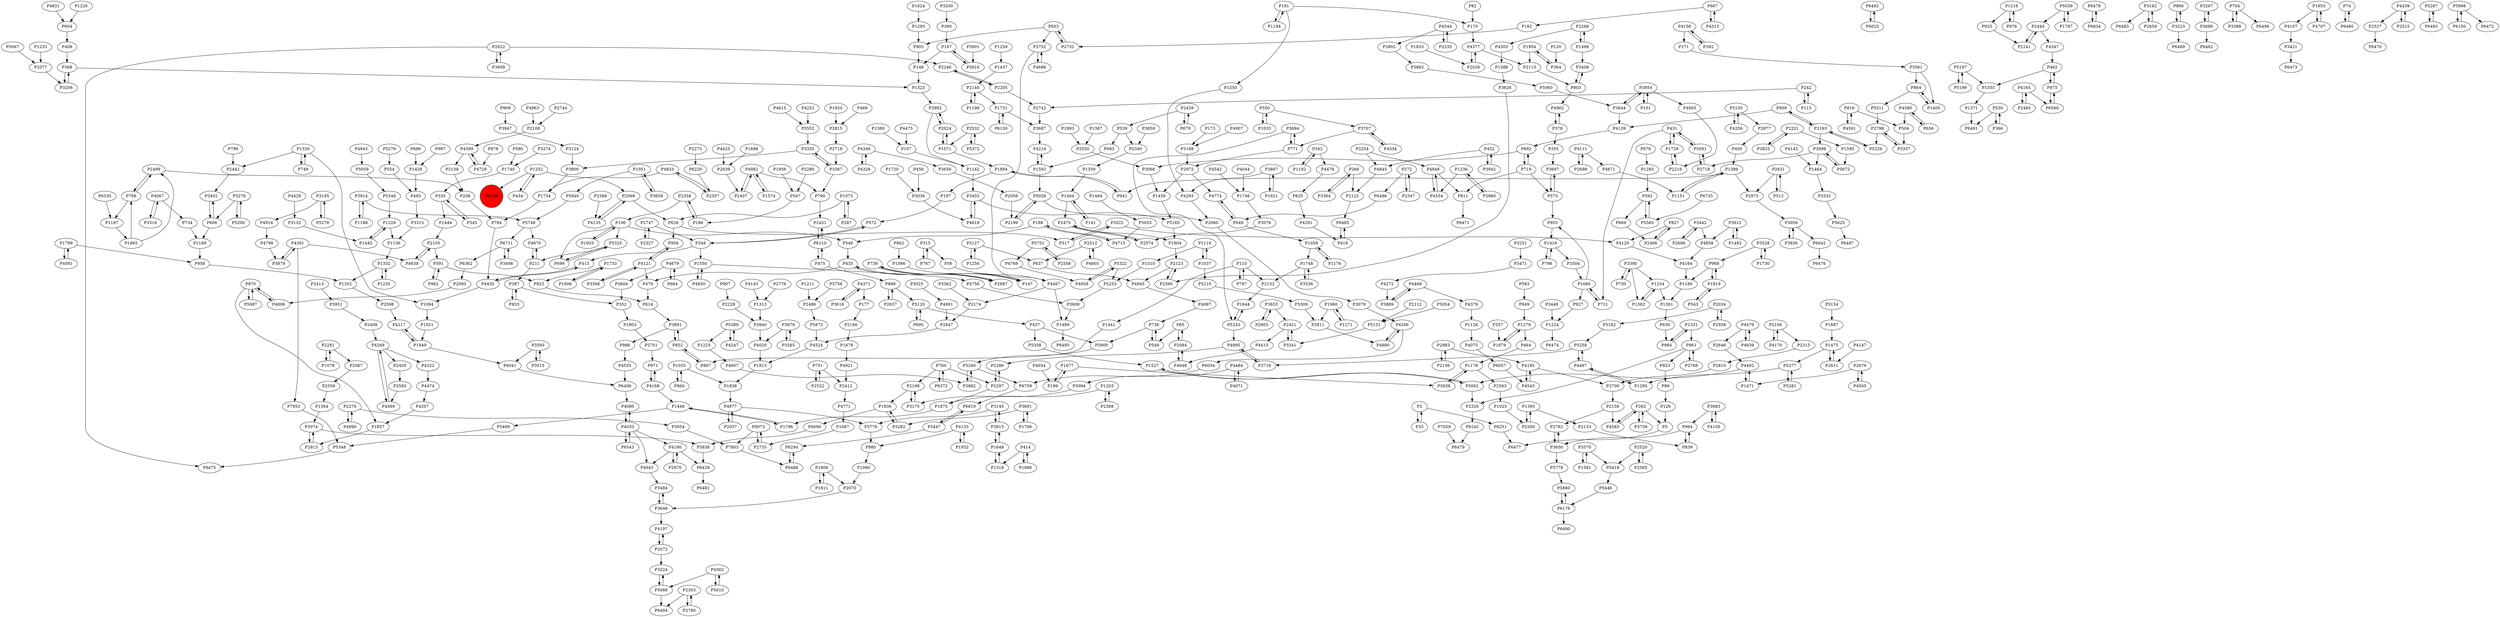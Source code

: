 digraph {
	P1428 -> P493
	P5873 -> P4524
	P1211 -> P2486
	P262 -> P4583
	P4133 -> P1932
	P1498 -> P3408
	P2093 -> P4006
	P1921 -> P1949
	P1648 -> P3815
	P2442 -> P3402
	P7659 -> P6479
	P968 -> P1180
	P591 -> P923
	P3188 -> P2972
	P4877 -> P2037
	P6642 -> P6476
	P4848 -> P811
	P5062 -> P1527
	P667 -> P182
	P2358 -> P100
	P3098 -> P1464
	P6492 -> P6025
	P1037 -> P5210
	P4962 -> P378
	P6110 -> P475
	P2802 -> P3883
	P2696 -> P3442
	P4067 -> P734
	P604 -> P408
	P2300 -> P1395
	P4143 -> P1313
	P5860 -> P6176
	P2780 -> P2303
	P2732 -> P933
	P355 -> P3697
	P1371 -> P6491
	P1203 -> P2368
	P3992 -> P2024
	P5197 -> P5199
	P5127 -> P637
	P4654 -> P199
	P4044 -> P1746
	P504 -> P3337
	P3958 -> P2622
	P4033 -> P6543
	P147 -> P739
	P5197 -> P1355
	P580 -> P1740
	P2327 -> P2747
	P939 -> P2193
	P387 -> P352
	P4272 -> P3889
	P907 -> P2228
	P816 -> P504
	P4111 -> P2698
	P5446 -> P6176
	P839 -> P994
	P357 -> P1679
	P4168 -> P971
	P3691 -> P3282
	P827 -> P4120
	P4033 -> P4180
	P4197 -> P2072
	P4478 -> P825
	P5940 -> P5748
	P6429 -> P6481
	P1252 -> P434
	P242 -> P115
	P2603 -> P3653
	P811 -> P6471
	P1256 -> P5127
	P33 -> P2
	P768 -> P1197
	P4399 -> P4729
	P4020 -> P1913
	P2141 -> P2445
	P1574 -> P4982
	P6130 -> P1731
	P3954 -> P101
	P6478 -> P6834
	P4425 -> P2639
	P2281 -> P2067
	P1448 -> P5499
	P1279 -> P1679
	P6372 -> P760
	P2297 -> P1875
	P3648 -> P4197
	P1234 -> P1381
	P2700 -> P2158
	P4391 -> P4638
	P1746 -> P3076
	P6110 -> P2451
	P3716 -> P4995
	P2084 -> P65
	P6034 -> P6759
	P2276 -> P4990
	P2072 -> P4197
	P7803 -> P6488
	P3162 -> P6483
	P905 -> P148
	P4349 -> P3656
	P5154 -> P1687
	P4544 -> P2802
	P2522 -> P751
	P5325 -> P699
	P4222 -> P4474
	P2254 -> P4845
	P4033 -> P4943
	P6330 -> P1197
	P2303 -> P2780
	P2679 -> P4505
	P530 -> P366
	P970 -> P5087
	P2512 -> P4605
	P3883 -> P5060
	P816 -> P4591
	P5260 -> P6759
	P2056 -> P2199
	P335 -> P1444
	P760 -> P2198
	P547 -> P186
	P368 -> P1323
	P1119 -> P1037
	P5039 -> P1787
	P493 -> P3315
	P799 -> P2442
	P4479 -> P4639
	P751 -> P2522
	P1731 -> P6130
	P1331 -> P984
	P3367 -> P790
	P5087 -> P970
	P1355 -> P1371
	P1389 -> P1151
	P866 -> P3223
	P2439 -> P539
	P4858 -> P4164
	P1404 -> P141
	P3267 -> P3680
	P5199 -> P5197
	P408 -> P368
	P4715 -> P188
	P2070 -> P3648
	P1678 -> P4921
	P2762 -> P3650
	P3223 -> P6489
	P3951 -> P2408
	P4371 -> P3616
	P1142 -> P3455
	P1894 -> P941
	P1234 -> P1382
	P4833 -> P1734
	P100 -> P546
	P875 -> P462
	P2221 -> P1595
	P2072 -> P3224
	P1235 -> P1332
	P3282 -> P1836
	P4121 -> P479
	P1581 -> P3570
	P3776 -> P980
	P4583 -> P262
	P1489 -> P6495
	P827 -> P2466
	P3022 -> P4120
	P3276 -> P5200
	P199 -> P1677
	P1965 -> P768
	P348 -> P1550
	P1437 -> P2140
	P2499 -> P768
	P5026 -> P2060
	P549 -> P736
	P971 -> P4168
	P554 -> P493
	P3504 -> P1680
	P2622 -> P6475
	P5060 -> P3644
	P414 -> P1318
	P1416 -> P3504
	P5748 -> P4670
	P1886 -> P414
	P3195 -> P4914
	P3402 -> P606
	P3914 -> P1188
	P4217 -> P1949
	P1493 -> P3612
	P1731 -> P3687
	P5120 -> P437
	P431 -> P1729
	P5258 -> P3716
	P2123 -> P4945
	P719 -> P573
	P2303 -> P6494
	P5088 -> P6494
	P4349 -> P4326
	P2532 -> P5372
	P4845 -> P2122
	P126 -> P5
	P4165 -> P2483
	P1706 -> P3691
	P1188 -> P3914
	P4120 -> P4164
	P5838 -> P6429
	P5258 -> P4497
	P994 -> P3650
	P4256 -> P5105
	P2198 -> P1836
	P875 -> P6560
	P5243 -> P1644
	P704 -> P3388
	P1295 -> P4497
	P65 -> P549
	P3691 -> P1706
	P861 -> P2326
	P6759 -> P6619
	P3421 -> P6473
	P984 -> P1331
	P3447 -> P6294
	P4997 -> P736
	P2631 -> P2973
	P3738 -> P262
	P1808 -> P1811
	P2390 -> P2123
	P4266 -> P6034
	P89 -> P126
	P1960 -> P1271
	P378 -> P4962
	P4347 -> P462
	P1679 -> P1279
	P3942 -> P452
	P4214 -> P1592
	P867 -> P852
	P955 -> P1416
	P1071 -> P1894
	P3992 -> P1142
	P4269 -> P4569
	P4475 -> P107
	P110 -> P1441
	P5418 -> P5446
	P5348 -> P6475
	P5748 -> P6711
	P4798 -> P3879
	P74 -> P6480
	P4467 -> P1489
	P3094 -> P3175
	P923 -> P614
	P390 -> P167
	P1729 -> P431
	P1956 -> P547
	P994 -> P839
	P3056 -> P3836
	P592 -> P669
	P437 -> P5338
	P100 -> P1933
	P1644 -> P5243
	P5039 -> P2445
	P1058 -> P1748
	P2565 -> P2520
	P5026 -> P2199
	P784 -> P4450
	P242 -> P2742
	P5226 -> P2193
	P2268 -> P1498
	P352 -> P1903
	P2340 -> P1359
	P2280 -> P547
	P4484 -> P4071
	P2276 -> P3054
	P3337 -> P2798
	P2158 -> P4583
	P6362 -> P2093
	P5900 -> P5260
	P3341 -> P2421
	P823 -> P89
	P1331 -> P861
	P4833 -> P2357
	P272 -> P6486
	P4524 -> P1913
	P101 -> P3954
	P4439 -> P2527
	P4544 -> P2235
	P1033 -> P550
	P191 -> P1194
	P4147 -> P2611
	P949 -> P1279
	P5322 -> P5253
	P4180 -> P6429
	P2 -> P33
	P5778 -> P5860
	P3593 -> P6041
	P2445 -> P4347
	P2445 -> P2141
	P3162 -> P2659
	P1836 -> P3282
	P5 -> P6477
	P6242 -> P6479
	P630 -> P984
	P3455 -> P5165
	P3889 -> P4468
	P4850 -> P1550
	P4995 -> P2286
	P167 -> P148
	P1119 -> P1310
	P1953 -> P4107
	P4139 -> P692
	P3442 -> P2696
	P2520 -> P2565
	P3644 -> P3954
	P4492 -> P1471
	P413 -> P4450
	P767 -> P315
	P3251 -> P3471
	P1051 -> P3658
	P539 -> P2340
	P4168 -> P1448
	P5511 -> P2798
	P4497 -> P1295
	P3938 -> P1178
	P6711 -> P6362
	P4638 -> P2105
	P6176 -> P5860
	P4107 -> P3421
	P3175 -> P2198
	P573 -> P3697
	P1740 -> P335
	P5322 -> P4958
	P387 -> P833
	P3707 -> P771
	P606 -> P3402
	P1875 -> P1796
	P3979 -> P3585
	P1933 -> P100
	P5372 -> P2532
	P3800 -> P1734
	P1733 -> P923
	P2205 -> P2246
	P736 -> P549
	P2486 -> P5873
	P5067 -> P3377
	P4170 -> P2100
	P6220 -> P2357
	P4831 -> P604
	P452 -> P3942
	P2412 -> P4771
	P530 -> P6491
	P734 -> P1169
	P5260 -> P3882
	P342 -> P1192
	P1498 -> P2268
	P862 -> P1566
	P3515 -> P3593
	P1687 -> P1475
	P3697 -> P573
	P1953 -> P4707
	P3680 -> P3267
	P6485 -> P418
	P5062 -> P2326
	P3836 -> P3056
	P4963 -> P2108
	P3355 -> P3367
	P2123 -> P2390
	P2913 -> P3074
	P4474 -> P4207
	P2069 -> P626
	P4371 -> P177
	P583 -> P949
	P3891 -> P988
	P798 -> P1416
	P3056 -> P6642
	P2776 -> P1313
	P4377 -> P2026
	P1382 -> P1234
	P1680 -> P955
	P2156 -> P2983
	P2408 -> P4269
	P760 -> P2297
	P6176 -> P6490
	P649 -> P4774
	P5552 -> P3355
	P2622 -> P2246
	P2574 -> P2475
	P4269 -> P4222
	P3593 -> P3515
	P1025 -> P2300
	P4080 -> P4033
	P3585 -> P3979
	P1332 -> P1202
	P1903 -> P2701
	P1326 -> P2442
	P2228 -> P3940
	P1405 -> P864
	P5200 -> P3276
	P771 -> P2972
	P6406 -> P4080
	P1178 -> P3938
	P5091 -> P2718
	P6735 -> P5565
	P1688 -> P2639
	P4313 -> P667
	P4362 -> P5088
	P1051 -> P5940
	P5243 -> P4995
	P2140 -> P1198
	P2622 -> P3958
	P4105 -> P3983
	P4995 -> P3716
	P3224 -> P5088
	P6073 -> P2735
	P3274 -> P1740
	P5281 -> P5277
	P3807 -> P1621
	P4185 -> P4543
	P4605 -> P2512
	P2810 -> P2700
	P1733 -> P1606
	P2037 -> P4877
	P3807 -> P4293
	P4771 -> P1087
	P4033 -> P4080
	P1734 -> P784
	P3536 -> P1748
	P1364 -> P3074
	P5731 -> P4769
	P1566 -> P147
	P3025 -> P4901
	P1965 -> P2499
	P2174 -> P2847
	P1094 -> P1921
	P2193 -> P3098
	P1310 -> P5253
	P315 -> P56
	P669 -> P2466
	P5054 -> P5131
	P5105 -> P2877
	P171 -> P3561
	P3448 -> P1224
	P1087 -> P2735
	P1037 -> P1119
	P730 -> P3390
	P3983 -> P994
	P2701 -> P971
	P4303 -> P1588
	P186 -> P2358
	P3707 -> P4334
	P5105 -> P4256
	P177 -> P2166
	P3612 -> P1493
	P4450 -> P413
	P475 -> P898
	P2593 -> P4569
	P1216 -> P925
	P2611 -> P1475
	P5389 -> P1223
	P3054 -> P7803
	P3650 -> P5778
	P1178 -> P2563
	P1448 -> P1796
	P4185 -> P2700
	P3612 -> P4858
	P771 -> P3694
	P4679 -> P664
	P1833 -> P2026
	P392 -> P4156
	P1198 -> P2140
	P2747 -> P2327
	P2246 -> P2205
	P1796 -> P1448
	P3528 -> P1730
	P4135 -> P2069
	P2747 -> P348
	P2483 -> P4165
	P958 -> P1202
	P5325 -> P211
	P1459 -> P5165
	P667 -> P4313
	P2105 -> P591
	P462 -> P875
	P6486 -> P649
	P366 -> P530
	P3947 -> P3124
	P4990 -> P2276
	P191 -> P1250
	P4207 -> P1857
	P1819 -> P968
	P4379 -> P1126
	P5287 -> P6493
	P3891 -> P852
	P2451 -> P6110
	P348 -> P572
	P3076 -> P2574
	P4945 -> P4997
	P2520 -> P5418
	P100 -> P699
	P2532 -> P1071
	P4266 -> P4890
	P512 -> P2631
	P2026 -> P4377
	P3816 -> P167
	P1236 -> P2960
	P4067 -> P3316
	P997 -> P1428
	P3979 -> P4020
	P942 -> P591
	P3604 -> P352
	P861 -> P2768
	P107 -> P1142
	P1464 -> P3332
	P4391 -> P7953
	P572 -> P348
	P550 -> P1033
	P3498 -> P6711
	P3954 -> P3644
	P3608 -> P1489
	P3098 -> P2718
	P4639 -> P4479
	P342 -> P4478
	P695 -> P5120
	P2847 -> P4524
	P1250 -> P4293
	P3036 -> P4618
	P335 -> P345
	P262 -> P5
	P266 -> P3364
	P2646 -> P4492
	P208 -> P784
	P5277 -> P1295
	P3074 -> P2913
	P5162 -> P5258
	P1202 -> P2598
	P4543 -> P4185
	P4133 -> P980
	P1395 -> P2133
	P3752 -> P4686
	P452 -> P4845
	P4686 -> P3752
	P115 -> P242
	P686 -> P1428
	P1060 -> P2070
	P3408 -> P803
	P3471 -> P4272
	P3390 -> P730
	P1058 -> P1176
	P4591 -> P816
	P3367 -> P3355
	P543 -> P1819
	P1920 -> P2815
	P5731 -> P2558
	P2100 -> P4170
	P2563 -> P1025
	P1550 -> P4850
	P3879 -> P4391
	P4165 -> P6560
	P2877 -> P400
	P4554 -> P4848
	P2527 -> P6470
	P3680 -> P6482
	P6251 -> P6477
	P348 -> P413
	P1318 -> P1648
	P4429 -> P3132
	P4399 -> P2138
	P4180 -> P4943
	P1229 -> P1445
	P3362 -> P2174
	P1729 -> P2216
	P188 -> P546
	P3694 -> P5243
	P2421 -> P3341
	P3940 -> P4020
	P2034 -> P2938
	P2199 -> P5026
	P1799 -> P958
	P400 -> P1389
	P4164 -> P1180
	P2275 -> P6220
	P4479 -> P2646
	P5346 -> P1229
	P1445 -> P1229
	P3616 -> P4371
	P2216 -> P1729
	P2598 -> P4217
	P197 -> P572
	P1993 -> P2550
	P4334 -> P3707
	P1838 -> P4877
	P573 -> P955
	P65 -> P2084
	P3815 -> P1648
	P2268 -> P4303
	P414 -> P1886
	P3315 -> P1136
	P2972 -> P1459
	P2983 -> P4185
	P1359 -> P1404
	P4542 -> P1746
	P1748 -> P3536
	P2386 -> P4135
	P6073 -> P7803
	P3694 -> P771
	P434 -> P1252
	P2413 -> P3951
	P4982 -> P2407
	P1252 -> P2069
	P5127 -> P1256
	P626 -> P956
	P3859 -> P2340
	P1381 -> P630
	P1857 -> P2913
	P3687 -> P4214
	P3653 -> P2603
	P864 -> P1405
	P3332 -> P5625
	P5998 -> P6150
	P3914 -> P5748
	P1279 -> P464
	P4391 -> P3879
	P3022 -> P517
	P188 -> P4715
	P1787 -> P5039
	P2973 -> P3056
	P191 -> P170
	P4247 -> P5389
	P2105 -> P4638
	P4377 -> P2113
	P3388 -> P704
	P4982 -> P1574
	P2439 -> P679
	P2515 -> P4439
	P933 -> P2732
	P2024 -> P3992
	P1035 -> P860
	P2718 -> P5091
	P3648 -> P3484
	P2368 -> P1203
	P3653 -> P2421
	P1904 -> P2123
	P2887 -> P433
	P3066 -> P1459
	P364 -> P1954
	P5088 -> P3224
	P1326 -> P1094
	P2193 -> P939
	P719 -> P811
	P7953 -> P5348
	P5253 -> P3608
	P749 -> P1326
	P1595 -> P5672
	P6493 -> P5287
	P1252 -> P6469
	P2108 -> P4399
	P2558 -> P5731
	P4580 -> P656
	P1894 -> P197
	P2475 -> P2574
	P1677 -> P199
	P3752 -> P4467
	P2281 -> P1078
	P1126 -> P4075
	P1176 -> P1058
	P3570 -> P1581
	P3200 -> P390
	P3756 -> P2486
	P4468 -> P4379
	P2113 -> P803
	P2742 -> P3687
	P5053 -> P4715
	P4142 -> P1464
	P3954 -> P4905
	P1226 -> P604
	P4921 -> P2412
	P6834 -> P6478
	P1949 -> P4217
	P1677 -> P3938
	P2659 -> P3162
	P3442 -> P4858
	P683 -> P1592
	P1960 -> P2811
	P3528 -> P968
	P1416 -> P798
	P4091 -> P1799
	P6480 -> P74
	P790 -> P2451
	P1223 -> P4607
	P5210 -> P5309
	P2960 -> P1236
	P768 -> P2499
	P6488 -> P6294
	P1293 -> P905
	P6025 -> P6492
	P909 -> P3947
	P2198 -> P3175
	P2166 -> P1678
	P2034 -> P5162
	P5338 -> P1527
	P4492 -> P5062
	P2698 -> P4111
	P4580 -> P504
	P2122 -> P6485
	P4756 -> P3608
	P1441 -> P867
	P315 -> P767
	P4943 -> P3484
	P2798 -> P5226
	P2631 -> P512
	P3195 -> P5278
	P4707 -> P1953
	P3145 -> P3815
	P1197 -> P1965
	P978 -> P1285
	P2205 -> P2742
	P4071 -> P4484
	P2559 -> P1364
	P2405 -> P2593
	P1475 -> P2611
	P287 -> P1073
	P2466 -> P827
	P2221 -> P3825
	P4326 -> P4349
	P1954 -> P2113
	P1136 -> P1332
	P2084 -> P4948
	P4484 -> P3094
	P3658 -> P1051
	P970 -> P4006
	P4607 -> P3882
	P4905 -> P2216
	P2297 -> P2286
	P864 -> P5511
	P1836 -> P6090
	P462 -> P1355
	P878 -> P4729
	P211 -> P387
	P1932 -> P4133
	P3815 -> P3145
	P2970 -> P4180
	P2358 -> P186
	P1236 -> P4554
	P1332 -> P1235
	P110 -> P2152
	P2286 -> P2297
	P2811 -> P4890
	P939 -> P4139
	P692 -> P719
	P656 -> P4580
	P5278 -> P3195
	P751 -> P2412
	P148 -> P1323
	P760 -> P6372
	P1073 -> P287
	P988 -> P4555
	P1624 -> P1293
	P1194 -> P191
	P4156 -> P392
	P100 -> P5325
	P797 -> P110
	P6711 -> P3498
	P1592 -> P4214
	P3825 -> P2221
	P5279 -> P554
	P1229 -> P1136
	P1313 -> P3940
	P2254 -> P4848
	P1748 -> P2152
	P1550 -> P4756
	P1949 -> P6041
	P3561 -> P1405
	P1169 -> P958
	P5120 -> P695
	P1216 -> P976
	P898 -> P5120
	P5309 -> P2811
	P927 -> P1224
	P464 -> P1178
	P2138 -> P208
	P2983 -> P2156
	P2024 -> P1071
	P5565 -> P592
	P692 -> P3066
	P4948 -> P2084
	P3074 -> P5838
	P418 -> P6485
	P3570 -> P5418
	P2972 -> P4774
	P2499 -> P208
	P3098 -> P5672
	P5165 -> P1904
	P933 -> P905
	P2421 -> P4415
	P1444 -> P2105
	P433 -> P2887
	P2768 -> P861
	P591 -> P942
	P736 -> P5900
	P4468 -> P3889
	P2550 -> P3066
	P1326 -> P749
	P2716 -> P3367
	P4293 -> P2060
	P469 -> P2815
	P3644 -> P4139
	P4679 -> P3604
	P170 -> P4377
	P6294 -> P6488
	P1811 -> P1808
	P1592 -> P5026
	P110 -> P797
	P2679 -> P1471
	P5389 -> P4247
	P2100 -> P2315
	P1380 -> P107
	P3276 -> P606
	P431 -> P711
	P1233 -> P3377
	P1224 -> P6474
	P1271 -> P1960
	P1799 -> P4091
	P266 -> P2122
	P4890 -> P4266
	P4415 -> P4948
	P539 -> P683
	P4269 -> P2405
	P2744 -> P2108
	P5998 -> P6472
	P833 -> P387
	P1323 -> P3992
	P4729 -> P4399
	P4671 -> P1151
	P5277 -> P5281
	P4615 -> P5552
	P3124 -> P3800
	P3901 -> P3816
	P2657 -> P898
	P433 -> P479
	P6543 -> P4033
	P5131 -> P3341
	P4907 -> P3188
	P4505 -> P2679
	P2475 -> P1904
	P1285 -> P592
	P2158 -> P2762
	P4121 -> P3368
	P4121 -> P956
	P970 -> P1857
	P1954 -> P364
	P592 -> P5565
	P3132 -> P1445
	P1180 -> P1381
	P4555 -> P6406
	P1475 -> P5277
	P5010 -> P4362
	P1730 -> P3528
	P6150 -> P5998
	P1808 -> P2070
	P1151 -> P1389
	P3206 -> P368
	P1819 -> P543
	P1588 -> P3626
	P173 -> P3188
	P825 -> P4291
	P1071 -> P2024
	P5091 -> P431
	P2193 -> P5226
	P3079 -> P4266
	P4848 -> P4554
	P739 -> P2887
	P1387 -> P2550
	P4769 -> P4958
	P4006 -> P970
	P475 -> P6110
	P4291 -> P418
	P699 -> P5325
	P803 -> P3408
	P167 -> P3816
	P4569 -> P4269
	P4180 -> P2970
	P2798 -> P3337
	P968 -> P1819
	P2407 -> P4982
	P2112 -> P5131
	P1606 -> P1733
	P1395 -> P2300
	P1404 -> P2475
	P4901 -> P2847
	P120 -> P364
	P479 -> P614
	P272 -> P2347
	P3145 -> P3776
	P182 -> P2732
	P852 -> P867
	P3355 -> P3800
	P3484 -> P3648
	P803 -> P4962
	P4982 -> P790
	P4075 -> P6057
	P980 -> P1060
	P4111 -> P4671
	P1720 -> P3036
	P860 -> P1035
	P1192 -> P342
	P345 -> P335
	P649 -> P1058
	P2347 -> P272
	P3377 -> P3206
	P2815 -> P2716
	P2 -> P6251
	P606 -> P1169
	P1484 -> P5053
	P3626 -> P2390
	P1471 -> P4492
	P4450 -> P1094
	P3390 -> P1234
	P626 -> P517
	P6041 -> P6406
	P4362 -> P5010
	P437 -> P5900
	P1035 -> P1838
	P2938 -> P2034
	P3223 -> P866
	P3447 -> P6619
	P1203 -> P1875
	P719 -> P692
	P3561 -> P864
	P3455 -> P4618
	P976 -> P1216
	P5499 -> P5348
	P2735 -> P6073
	P704 -> P6496
	P925 -> P2141
	P4877 -> P3776
	P3882 -> P5260
	P2067 -> P2559
	P56 -> P4467
	P2235 -> P4544
	P1527 -> P5062
	P2152 -> P1644
	P2512 -> P637
	P637 -> P4945
	P4618 -> P3455
	P431 -> P5091
	P2639 -> P2407
	P5625 -> P6487
	P4497 -> P5258
	P739 -> P147
	P517 -> P3022
	P4156 -> P171
	P2140 -> P1731
	P898 -> P2657
	P679 -> P2439
	P3390 -> P1382
	P1389 -> P941
	P5059 -> P5346
	P1680 -> P927
	P933 -> P3752
	P1648 -> P1318
	P546 -> P433
	P1389 -> P2973
	P1259 -> P1437
	P3983 -> P4105
	P6560 -> P875
	P3656 -> P2056
	P550 -> P3707
	P711 -> P1680
	P2133 -> P839
	P4670 -> P211
	P4439 -> P2515
	P3364 -> P266
	P6619 -> P3447
	P1078 -> P2281
	P368 -> P3206
	P2069 -> P4135
	P614 -> P3891
	P3650 -> P2762
	P2315 -> P2810
	P4774 -> P649
	P262 -> P3738
	P1680 -> P711
	P664 -> P4679
	P1621 -> P3807
	P2326 -> P6242
	P82 -> P170
	P3316 -> P4067
	P4843 -> P5059
	P378 -> P355
	P941 -> P1894
	P1073 -> P626
	P4252 -> P5552
	P6057 -> P4543
	P2357 -> P4833
	P861 -> P823
	P852 -> P3891
	P211 -> P4670
	P2060 -> P3079
	P3368 -> P4121
	P5672 -> P3098
	P6090 -> P5838
	P956 -> P4121
	P456 -> P3036
	P1913 -> P1838
	P4467 -> P2174
	P4914 -> P4798
	P4958 -> P5322
	P141 -> P1404
	P6469 [shape=circle]
	P6469 [style=filled]
	P6469 [fillcolor=red]
}